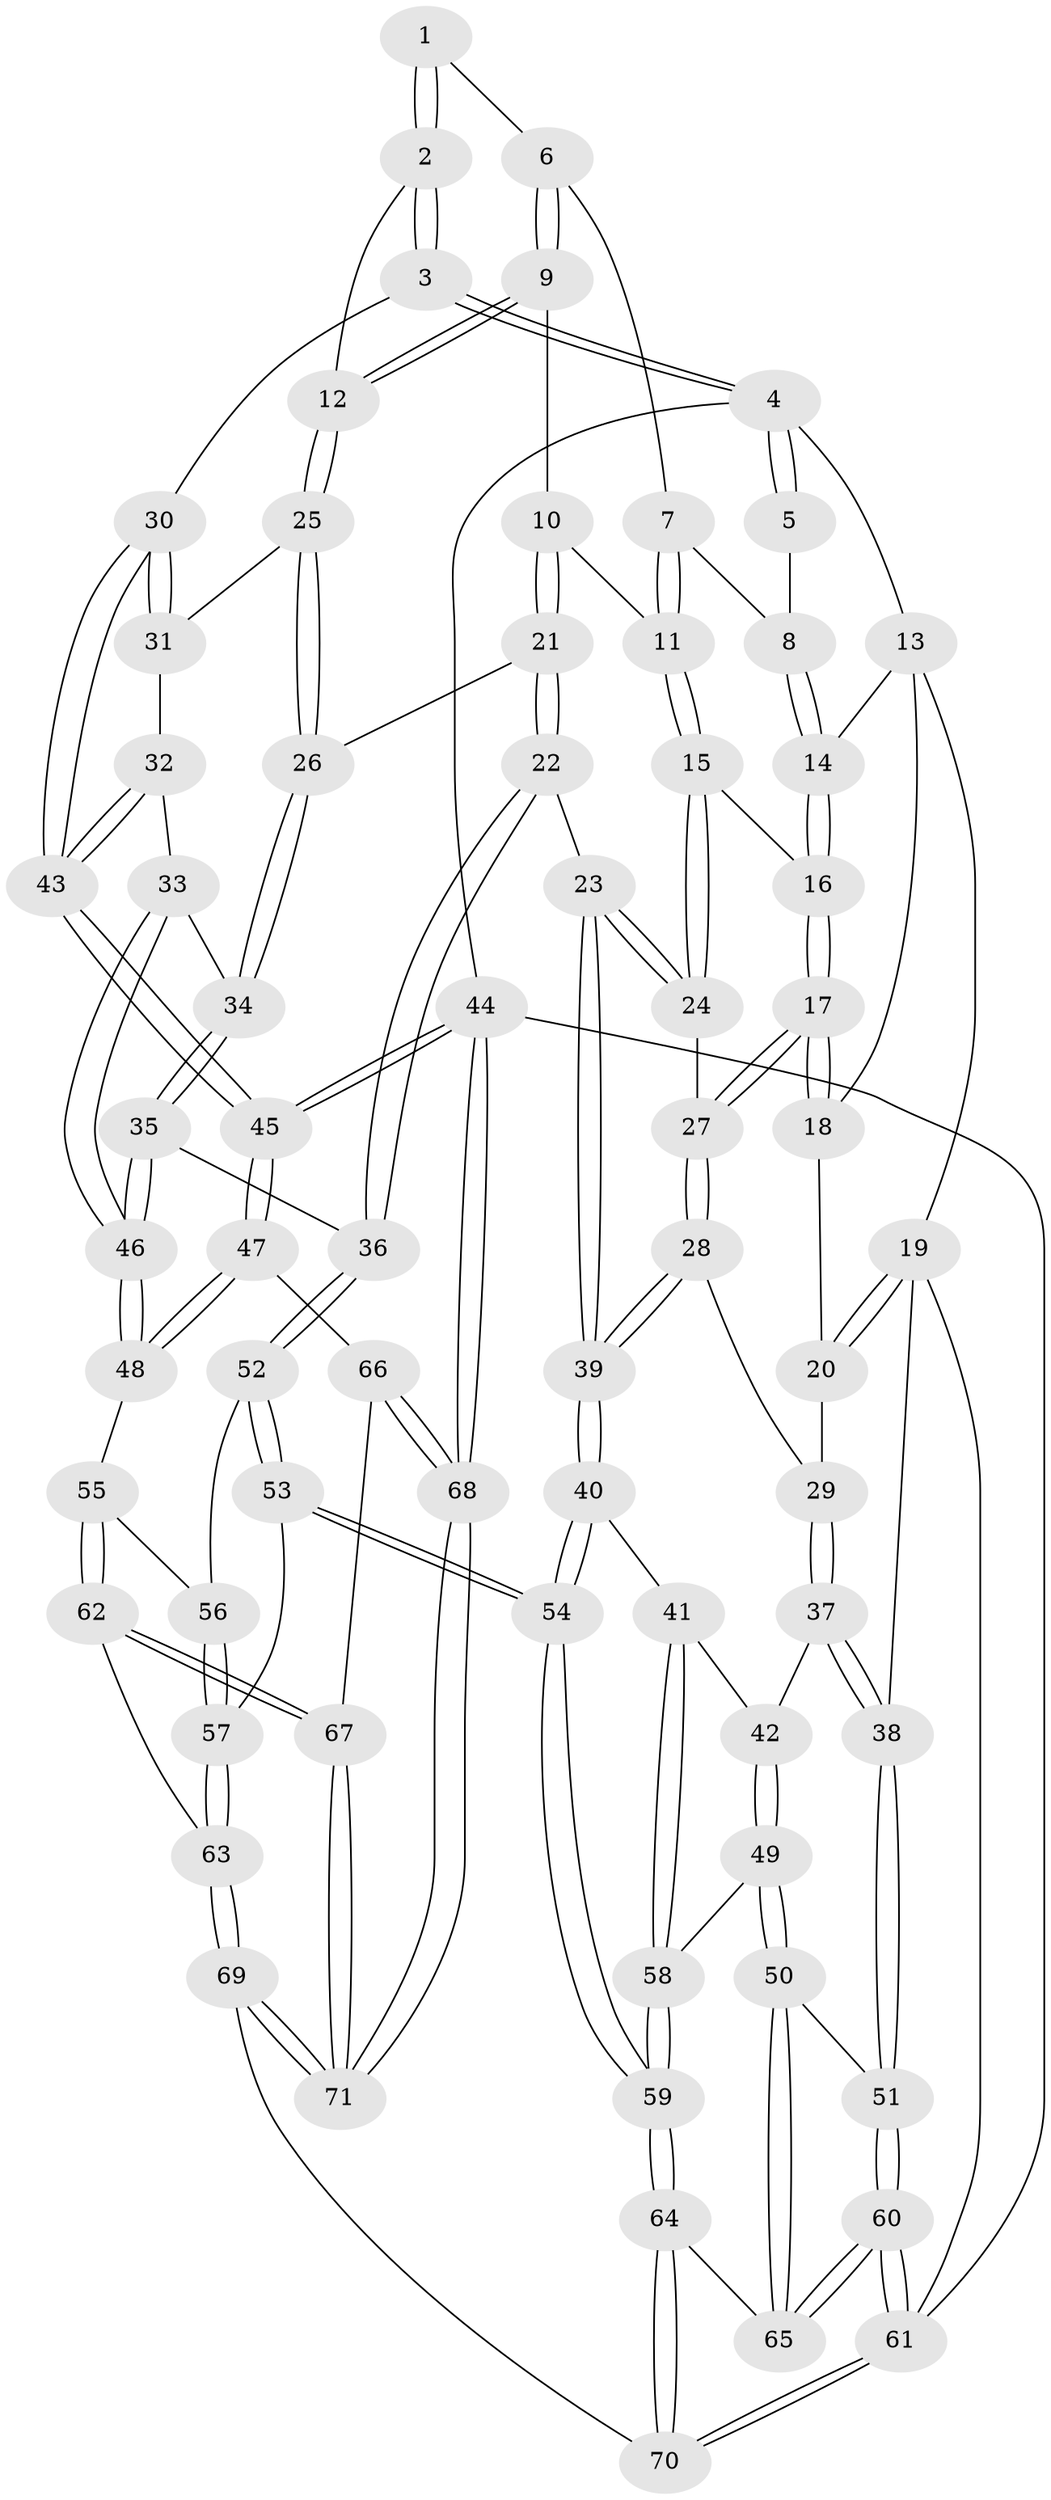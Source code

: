 // Generated by graph-tools (version 1.1) at 2025/17/03/09/25 04:17:02]
// undirected, 71 vertices, 174 edges
graph export_dot {
graph [start="1"]
  node [color=gray90,style=filled];
  1 [pos="+0.7118496864885607+0.06889224473298146"];
  2 [pos="+0.7987180462599474+0.22904486970953006"];
  3 [pos="+1+0"];
  4 [pos="+1+0"];
  5 [pos="+0.6354099168950308+0"];
  6 [pos="+0.642225865324779+0.1741360818999546"];
  7 [pos="+0.6198161711568824+0.17433444266808307"];
  8 [pos="+0.3668047614965175+0"];
  9 [pos="+0.6512399681183978+0.24516705136841643"];
  10 [pos="+0.6032934311318142+0.2618929979739072"];
  11 [pos="+0.5883104117173156+0.2568564863824931"];
  12 [pos="+0.7971947076320713+0.23676039727388953"];
  13 [pos="+0.3602748312174266+0"];
  14 [pos="+0.3656630455643468+0"];
  15 [pos="+0.45041632922959063+0.23146167082284091"];
  16 [pos="+0.43170645291512466+0.20070242934114707"];
  17 [pos="+0.22873932612761694+0.3525288464121857"];
  18 [pos="+0.14529011913114673+0.13697413697805433"];
  19 [pos="+0+0.23282511619668692"];
  20 [pos="+0.007827889992265549+0.19758565582655085"];
  21 [pos="+0.6345731034221498+0.3572713844667828"];
  22 [pos="+0.48874105593850736+0.4955087903386988"];
  23 [pos="+0.46831528474583844+0.48970676287566406"];
  24 [pos="+0.4534201818685667+0.3010515207300285"];
  25 [pos="+0.8057430880970563+0.27247290679920005"];
  26 [pos="+0.7335382355440343+0.3698765843027674"];
  27 [pos="+0.21932335558899418+0.39739663238927364"];
  28 [pos="+0.21883990377658671+0.39934295988311"];
  29 [pos="+0.14588514319936477+0.4022419385365826"];
  30 [pos="+1+0.2724403276569338"];
  31 [pos="+0.902317418412212+0.3439422750438247"];
  32 [pos="+0.894410691155496+0.46712526300222734"];
  33 [pos="+0.8245925697081175+0.5066920524418014"];
  34 [pos="+0.7344359278393456+0.4555691296165496"];
  35 [pos="+0.6410289429373144+0.5177076305245021"];
  36 [pos="+0.5478753555227334+0.5346911726587912"];
  37 [pos="+0.010816010859479312+0.4818043678566339"];
  38 [pos="+0+0.5199167908632999"];
  39 [pos="+0.33295531947924556+0.5494061165422108"];
  40 [pos="+0.3095675031555858+0.5935963100250916"];
  41 [pos="+0.28668754906355526+0.6065565211013345"];
  42 [pos="+0.03061570644148595+0.49178713789017453"];
  43 [pos="+1+0.6468267546987222"];
  44 [pos="+1+1"];
  45 [pos="+1+0.7617314228806689"];
  46 [pos="+0.8083903192538134+0.653110563421256"];
  47 [pos="+0.8958715625633586+0.7351128266645934"];
  48 [pos="+0.8124949579555691+0.6720191546888922"];
  49 [pos="+0.2022521417423327+0.6719976561095145"];
  50 [pos="+0.20061829437618714+0.6729792404466093"];
  51 [pos="+0+0.5428818458846916"];
  52 [pos="+0.5709898650007739+0.6039253719166596"];
  53 [pos="+0.5387491215490998+0.8240455308413085"];
  54 [pos="+0.4570803674244991+0.8400491874700536"];
  55 [pos="+0.8002521470915491+0.6749570616815475"];
  56 [pos="+0.694260495403641+0.672453437465152"];
  57 [pos="+0.5772982889326195+0.8375814942528481"];
  58 [pos="+0.23203986257119327+0.6556167711064405"];
  59 [pos="+0.3298591577513065+0.9912867664442456"];
  60 [pos="+0+0.898245035302837"];
  61 [pos="+0+1"];
  62 [pos="+0.6136252960038429+0.8484286676551601"];
  63 [pos="+0.5850485301597834+0.8422225477734192"];
  64 [pos="+0.32563542070776+0.9983387311930281"];
  65 [pos="+0.11217788421922201+0.8082828439296116"];
  66 [pos="+0.8156429233885688+0.8273494376399476"];
  67 [pos="+0.6836705572358067+0.8835894591724766"];
  68 [pos="+0.890974309723945+1"];
  69 [pos="+0.5871073142307376+1"];
  70 [pos="+0.30297692859902986+1"];
  71 [pos="+0.8478727032680552+1"];
  1 -- 2;
  1 -- 2;
  1 -- 6;
  2 -- 3;
  2 -- 3;
  2 -- 12;
  3 -- 4;
  3 -- 4;
  3 -- 30;
  4 -- 5;
  4 -- 5;
  4 -- 13;
  4 -- 44;
  5 -- 8;
  6 -- 7;
  6 -- 9;
  6 -- 9;
  7 -- 8;
  7 -- 11;
  7 -- 11;
  8 -- 14;
  8 -- 14;
  9 -- 10;
  9 -- 12;
  9 -- 12;
  10 -- 11;
  10 -- 21;
  10 -- 21;
  11 -- 15;
  11 -- 15;
  12 -- 25;
  12 -- 25;
  13 -- 14;
  13 -- 18;
  13 -- 19;
  14 -- 16;
  14 -- 16;
  15 -- 16;
  15 -- 24;
  15 -- 24;
  16 -- 17;
  16 -- 17;
  17 -- 18;
  17 -- 18;
  17 -- 27;
  17 -- 27;
  18 -- 20;
  19 -- 20;
  19 -- 20;
  19 -- 38;
  19 -- 61;
  20 -- 29;
  21 -- 22;
  21 -- 22;
  21 -- 26;
  22 -- 23;
  22 -- 36;
  22 -- 36;
  23 -- 24;
  23 -- 24;
  23 -- 39;
  23 -- 39;
  24 -- 27;
  25 -- 26;
  25 -- 26;
  25 -- 31;
  26 -- 34;
  26 -- 34;
  27 -- 28;
  27 -- 28;
  28 -- 29;
  28 -- 39;
  28 -- 39;
  29 -- 37;
  29 -- 37;
  30 -- 31;
  30 -- 31;
  30 -- 43;
  30 -- 43;
  31 -- 32;
  32 -- 33;
  32 -- 43;
  32 -- 43;
  33 -- 34;
  33 -- 46;
  33 -- 46;
  34 -- 35;
  34 -- 35;
  35 -- 36;
  35 -- 46;
  35 -- 46;
  36 -- 52;
  36 -- 52;
  37 -- 38;
  37 -- 38;
  37 -- 42;
  38 -- 51;
  38 -- 51;
  39 -- 40;
  39 -- 40;
  40 -- 41;
  40 -- 54;
  40 -- 54;
  41 -- 42;
  41 -- 58;
  41 -- 58;
  42 -- 49;
  42 -- 49;
  43 -- 45;
  43 -- 45;
  44 -- 45;
  44 -- 45;
  44 -- 68;
  44 -- 68;
  44 -- 61;
  45 -- 47;
  45 -- 47;
  46 -- 48;
  46 -- 48;
  47 -- 48;
  47 -- 48;
  47 -- 66;
  48 -- 55;
  49 -- 50;
  49 -- 50;
  49 -- 58;
  50 -- 51;
  50 -- 65;
  50 -- 65;
  51 -- 60;
  51 -- 60;
  52 -- 53;
  52 -- 53;
  52 -- 56;
  53 -- 54;
  53 -- 54;
  53 -- 57;
  54 -- 59;
  54 -- 59;
  55 -- 56;
  55 -- 62;
  55 -- 62;
  56 -- 57;
  56 -- 57;
  57 -- 63;
  57 -- 63;
  58 -- 59;
  58 -- 59;
  59 -- 64;
  59 -- 64;
  60 -- 61;
  60 -- 61;
  60 -- 65;
  60 -- 65;
  61 -- 70;
  61 -- 70;
  62 -- 63;
  62 -- 67;
  62 -- 67;
  63 -- 69;
  63 -- 69;
  64 -- 65;
  64 -- 70;
  64 -- 70;
  66 -- 67;
  66 -- 68;
  66 -- 68;
  67 -- 71;
  67 -- 71;
  68 -- 71;
  68 -- 71;
  69 -- 70;
  69 -- 71;
  69 -- 71;
}
